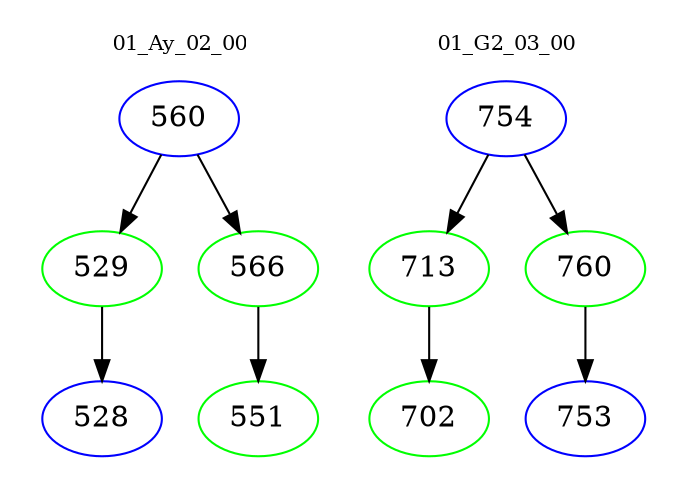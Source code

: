 digraph{
subgraph cluster_0 {
color = white
label = "01_Ay_02_00";
fontsize=10;
T0_560 [label="560", color="blue"]
T0_560 -> T0_529 [color="black"]
T0_529 [label="529", color="green"]
T0_529 -> T0_528 [color="black"]
T0_528 [label="528", color="blue"]
T0_560 -> T0_566 [color="black"]
T0_566 [label="566", color="green"]
T0_566 -> T0_551 [color="black"]
T0_551 [label="551", color="green"]
}
subgraph cluster_1 {
color = white
label = "01_G2_03_00";
fontsize=10;
T1_754 [label="754", color="blue"]
T1_754 -> T1_713 [color="black"]
T1_713 [label="713", color="green"]
T1_713 -> T1_702 [color="black"]
T1_702 [label="702", color="green"]
T1_754 -> T1_760 [color="black"]
T1_760 [label="760", color="green"]
T1_760 -> T1_753 [color="black"]
T1_753 [label="753", color="blue"]
}
}
